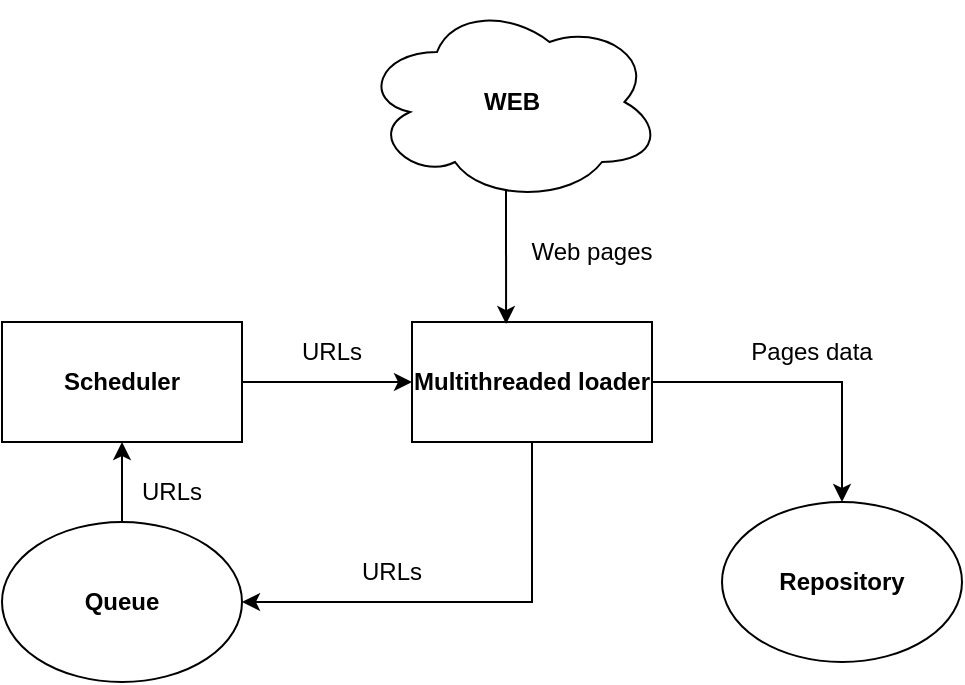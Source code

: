 <mxfile version="23.1.5" type="device">
  <diagram name="Страница — 1" id="rjtNeQWUUos9Vwh95CR6">
    <mxGraphModel dx="1195" dy="703" grid="1" gridSize="10" guides="1" tooltips="1" connect="1" arrows="1" fold="1" page="1" pageScale="1" pageWidth="827" pageHeight="1169" math="0" shadow="0">
      <root>
        <mxCell id="0" />
        <mxCell id="1" parent="0" />
        <mxCell id="4V6SgqlA3Us_y7r4_eee-1" value="&lt;b&gt;WEB&lt;/b&gt;" style="ellipse;shape=cloud;whiteSpace=wrap;html=1;" vertex="1" parent="1">
          <mxGeometry x="360" y="200" width="150" height="100" as="geometry" />
        </mxCell>
        <mxCell id="4V6SgqlA3Us_y7r4_eee-3" value="&lt;b&gt;Repository&lt;/b&gt;" style="ellipse;whiteSpace=wrap;html=1;" vertex="1" parent="1">
          <mxGeometry x="540" y="450" width="120" height="80" as="geometry" />
        </mxCell>
        <mxCell id="4V6SgqlA3Us_y7r4_eee-4" value="&lt;b&gt;Queue&lt;/b&gt;" style="ellipse;whiteSpace=wrap;html=1;" vertex="1" parent="1">
          <mxGeometry x="180" y="460" width="120" height="80" as="geometry" />
        </mxCell>
        <mxCell id="4V6SgqlA3Us_y7r4_eee-5" value="&lt;b&gt;Scheduler&lt;/b&gt;" style="rounded=0;whiteSpace=wrap;html=1;" vertex="1" parent="1">
          <mxGeometry x="180" y="360" width="120" height="60" as="geometry" />
        </mxCell>
        <mxCell id="4V6SgqlA3Us_y7r4_eee-6" value="&lt;b&gt;Multithreaded loader&lt;/b&gt;" style="rounded=0;whiteSpace=wrap;html=1;" vertex="1" parent="1">
          <mxGeometry x="385" y="360" width="120" height="60" as="geometry" />
        </mxCell>
        <mxCell id="4V6SgqlA3Us_y7r4_eee-7" value="" style="endArrow=classic;html=1;rounded=0;exitX=0.48;exitY=0.94;exitDx=0;exitDy=0;exitPerimeter=0;entryX=0.392;entryY=0.017;entryDx=0;entryDy=0;entryPerimeter=0;" edge="1" parent="1" source="4V6SgqlA3Us_y7r4_eee-1" target="4V6SgqlA3Us_y7r4_eee-6">
          <mxGeometry width="50" height="50" relative="1" as="geometry">
            <mxPoint x="310" y="620" as="sourcePoint" />
            <mxPoint x="360" y="570" as="targetPoint" />
          </mxGeometry>
        </mxCell>
        <mxCell id="4V6SgqlA3Us_y7r4_eee-8" value="Web pages" style="text;html=1;align=center;verticalAlign=middle;whiteSpace=wrap;rounded=0;" vertex="1" parent="1">
          <mxGeometry x="430" y="310" width="90" height="30" as="geometry" />
        </mxCell>
        <mxCell id="4V6SgqlA3Us_y7r4_eee-11" value="" style="endArrow=classic;html=1;rounded=0;entryX=0;entryY=0.5;entryDx=0;entryDy=0;exitX=1;exitY=0.5;exitDx=0;exitDy=0;" edge="1" parent="1" source="4V6SgqlA3Us_y7r4_eee-5" target="4V6SgqlA3Us_y7r4_eee-6">
          <mxGeometry width="50" height="50" relative="1" as="geometry">
            <mxPoint x="340" y="570" as="sourcePoint" />
            <mxPoint x="390" y="520" as="targetPoint" />
          </mxGeometry>
        </mxCell>
        <mxCell id="4V6SgqlA3Us_y7r4_eee-12" value="URLs" style="text;html=1;align=center;verticalAlign=middle;whiteSpace=wrap;rounded=0;" vertex="1" parent="1">
          <mxGeometry x="300" y="360" width="90" height="30" as="geometry" />
        </mxCell>
        <mxCell id="4V6SgqlA3Us_y7r4_eee-14" value="" style="endArrow=classic;html=1;rounded=0;entryX=0.5;entryY=1;entryDx=0;entryDy=0;exitX=0.5;exitY=0;exitDx=0;exitDy=0;" edge="1" parent="1" source="4V6SgqlA3Us_y7r4_eee-4" target="4V6SgqlA3Us_y7r4_eee-5">
          <mxGeometry width="50" height="50" relative="1" as="geometry">
            <mxPoint x="290" y="610" as="sourcePoint" />
            <mxPoint x="340" y="560" as="targetPoint" />
          </mxGeometry>
        </mxCell>
        <mxCell id="4V6SgqlA3Us_y7r4_eee-15" value="URLs" style="text;html=1;align=center;verticalAlign=middle;whiteSpace=wrap;rounded=0;" vertex="1" parent="1">
          <mxGeometry x="220" y="430" width="90" height="30" as="geometry" />
        </mxCell>
        <mxCell id="4V6SgqlA3Us_y7r4_eee-16" value="" style="endArrow=classic;html=1;rounded=0;exitX=0.5;exitY=1;exitDx=0;exitDy=0;entryX=1;entryY=0.5;entryDx=0;entryDy=0;edgeStyle=orthogonalEdgeStyle;" edge="1" parent="1" source="4V6SgqlA3Us_y7r4_eee-6" target="4V6SgqlA3Us_y7r4_eee-4">
          <mxGeometry width="50" height="50" relative="1" as="geometry">
            <mxPoint x="400" y="640" as="sourcePoint" />
            <mxPoint x="450" y="590" as="targetPoint" />
          </mxGeometry>
        </mxCell>
        <mxCell id="4V6SgqlA3Us_y7r4_eee-17" value="URLs" style="text;html=1;align=center;verticalAlign=middle;whiteSpace=wrap;rounded=0;" vertex="1" parent="1">
          <mxGeometry x="330" y="470" width="90" height="30" as="geometry" />
        </mxCell>
        <mxCell id="4V6SgqlA3Us_y7r4_eee-18" value="" style="endArrow=classic;html=1;rounded=0;exitX=1;exitY=0.5;exitDx=0;exitDy=0;entryX=0.5;entryY=0;entryDx=0;entryDy=0;edgeStyle=orthogonalEdgeStyle;" edge="1" parent="1" source="4V6SgqlA3Us_y7r4_eee-6" target="4V6SgqlA3Us_y7r4_eee-3">
          <mxGeometry width="50" height="50" relative="1" as="geometry">
            <mxPoint x="310" y="610" as="sourcePoint" />
            <mxPoint x="360" y="560" as="targetPoint" />
          </mxGeometry>
        </mxCell>
        <mxCell id="4V6SgqlA3Us_y7r4_eee-19" value="Pages data" style="text;html=1;align=center;verticalAlign=middle;whiteSpace=wrap;rounded=0;" vertex="1" parent="1">
          <mxGeometry x="540" y="360" width="90" height="30" as="geometry" />
        </mxCell>
      </root>
    </mxGraphModel>
  </diagram>
</mxfile>
